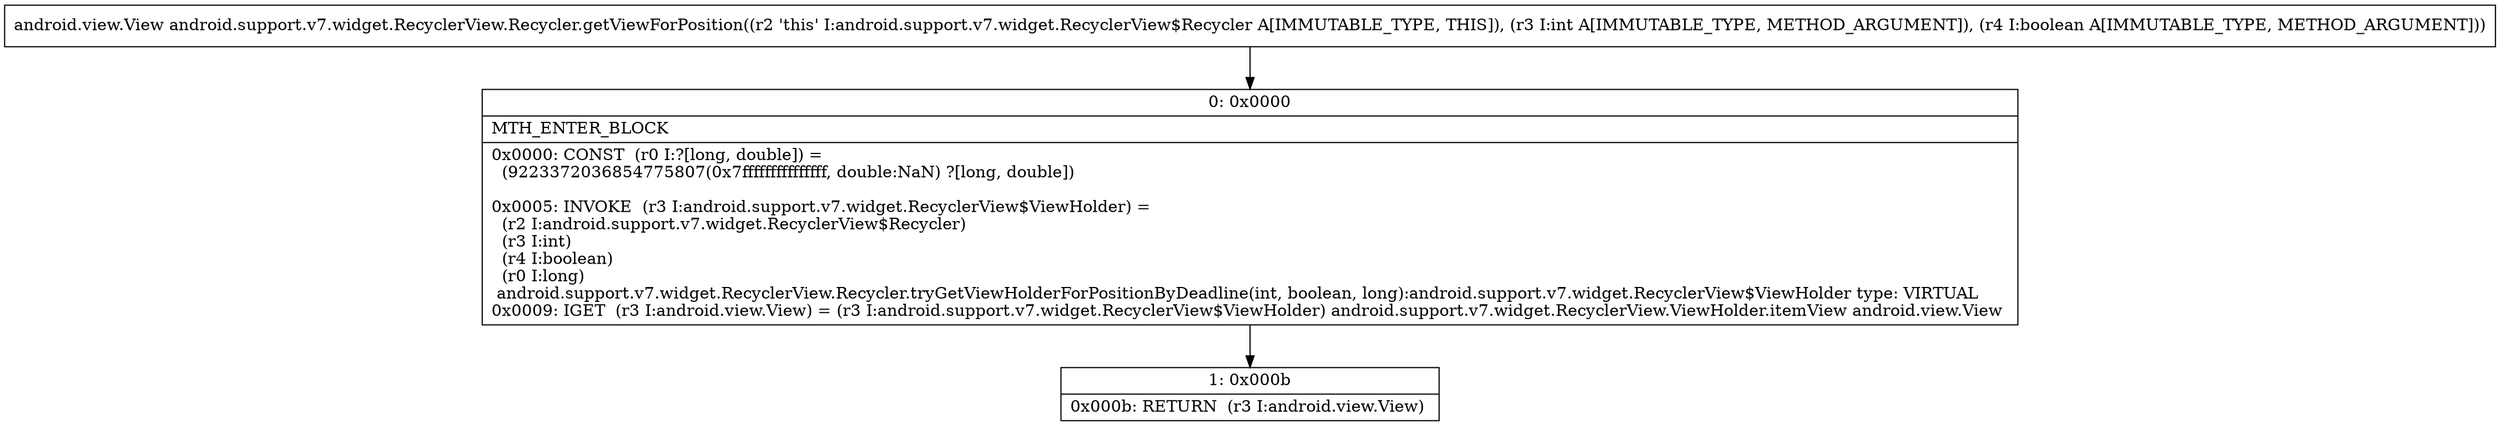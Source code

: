 digraph "CFG forandroid.support.v7.widget.RecyclerView.Recycler.getViewForPosition(IZ)Landroid\/view\/View;" {
Node_0 [shape=record,label="{0\:\ 0x0000|MTH_ENTER_BLOCK\l|0x0000: CONST  (r0 I:?[long, double]) = \l  (9223372036854775807(0x7fffffffffffffff, double:NaN) ?[long, double])\l \l0x0005: INVOKE  (r3 I:android.support.v7.widget.RecyclerView$ViewHolder) = \l  (r2 I:android.support.v7.widget.RecyclerView$Recycler)\l  (r3 I:int)\l  (r4 I:boolean)\l  (r0 I:long)\l android.support.v7.widget.RecyclerView.Recycler.tryGetViewHolderForPositionByDeadline(int, boolean, long):android.support.v7.widget.RecyclerView$ViewHolder type: VIRTUAL \l0x0009: IGET  (r3 I:android.view.View) = (r3 I:android.support.v7.widget.RecyclerView$ViewHolder) android.support.v7.widget.RecyclerView.ViewHolder.itemView android.view.View \l}"];
Node_1 [shape=record,label="{1\:\ 0x000b|0x000b: RETURN  (r3 I:android.view.View) \l}"];
MethodNode[shape=record,label="{android.view.View android.support.v7.widget.RecyclerView.Recycler.getViewForPosition((r2 'this' I:android.support.v7.widget.RecyclerView$Recycler A[IMMUTABLE_TYPE, THIS]), (r3 I:int A[IMMUTABLE_TYPE, METHOD_ARGUMENT]), (r4 I:boolean A[IMMUTABLE_TYPE, METHOD_ARGUMENT])) }"];
MethodNode -> Node_0;
Node_0 -> Node_1;
}

